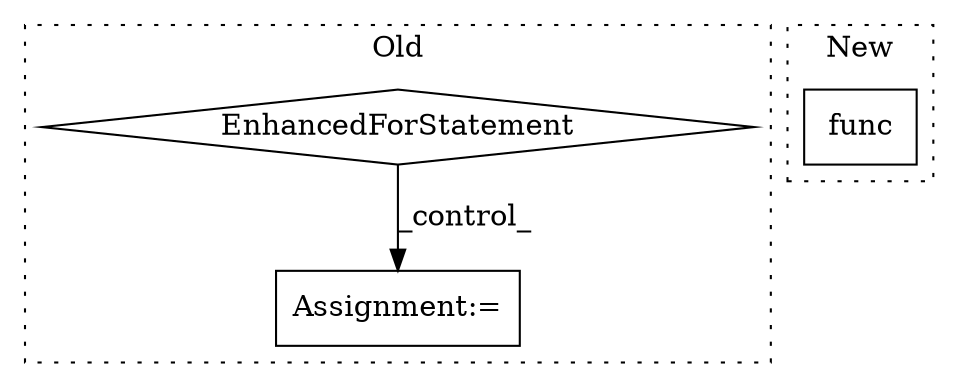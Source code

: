 digraph G {
subgraph cluster0 {
1 [label="EnhancedForStatement" a="70" s="543,618" l="53,2" shape="diamond"];
3 [label="Assignment:=" a="7" s="684" l="1" shape="box"];
label = "Old";
style="dotted";
}
subgraph cluster1 {
2 [label="func" a="32" s="548,557" l="5,1" shape="box"];
label = "New";
style="dotted";
}
1 -> 3 [label="_control_"];
}